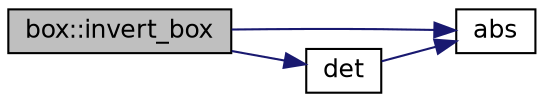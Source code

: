digraph "box::invert_box"
{
 // INTERACTIVE_SVG=YES
 // LATEX_PDF_SIZE
  bgcolor="transparent";
  edge [fontname="Helvetica",fontsize="12",labelfontname="Helvetica",labelfontsize="12"];
  node [fontname="Helvetica",fontsize="12",shape=record];
  rankdir="LR";
  Node1 [label="box::invert_box",height=0.2,width=0.4,color="black", fillcolor="grey75", style="filled", fontcolor="black",tooltip="Invert the Lshear[][] box matrix."];
  Node1 -> Node2 [color="midnightblue",fontsize="12",style="solid"];
  Node2 [label="abs",height=0.2,width=0.4,color="black",URL="$autodiff_8libmd_8cc_aef1f4db2bbc91c997fdc24226ea63d52.html#aef1f4db2bbc91c997fdc24226ea63d52",tooltip=" "];
  Node1 -> Node3 [color="midnightblue",fontsize="12",style="solid"];
  Node3 [label="det",height=0.2,width=0.4,color="black",URL="$box_8libmd_8cc_a40b2bff2b597ae82496372ce80675e68.html#a40b2bff2b597ae82496372ce80675e68",tooltip=" "];
  Node3 -> Node2 [color="midnightblue",fontsize="12",style="solid"];
}
